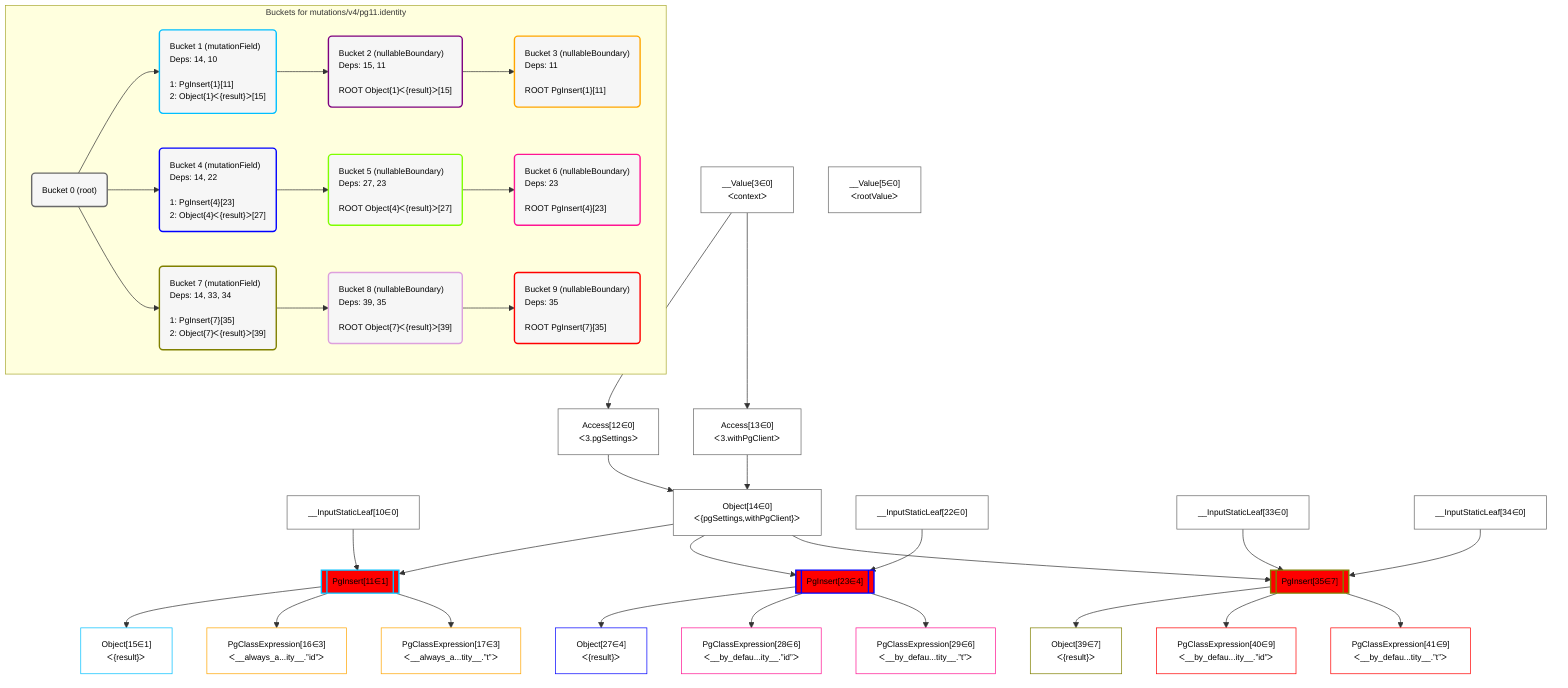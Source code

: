 %%{init: {'themeVariables': { 'fontSize': '12px'}}}%%
graph TD
    classDef path fill:#eee,stroke:#000,color:#000
    classDef plan fill:#fff,stroke-width:1px,color:#000
    classDef itemplan fill:#fff,stroke-width:2px,color:#000
    classDef sideeffectplan fill:#f00,stroke-width:2px,color:#000
    classDef bucket fill:#f6f6f6,color:#000,stroke-width:2px,text-align:left


    %% define steps
    __Value3["__Value[3∈0]<br />ᐸcontextᐳ"]:::plan
    __Value5["__Value[5∈0]<br />ᐸrootValueᐳ"]:::plan
    __InputStaticLeaf10["__InputStaticLeaf[10∈0]"]:::plan
    Access12["Access[12∈0]<br />ᐸ3.pgSettingsᐳ"]:::plan
    Access13["Access[13∈0]<br />ᐸ3.withPgClientᐳ"]:::plan
    Object14["Object[14∈0]<br />ᐸ{pgSettings,withPgClient}ᐳ"]:::plan
    PgInsert11[["PgInsert[11∈1]"]]:::sideeffectplan
    Object15["Object[15∈1]<br />ᐸ{result}ᐳ"]:::plan
    PgClassExpression16["PgClassExpression[16∈3]<br />ᐸ__always_a...ity__.”id”ᐳ"]:::plan
    PgClassExpression17["PgClassExpression[17∈3]<br />ᐸ__always_a...tity__.”t”ᐳ"]:::plan
    __InputStaticLeaf22["__InputStaticLeaf[22∈0]"]:::plan
    PgInsert23[["PgInsert[23∈4]"]]:::sideeffectplan
    Object27["Object[27∈4]<br />ᐸ{result}ᐳ"]:::plan
    PgClassExpression28["PgClassExpression[28∈6]<br />ᐸ__by_defau...ity__.”id”ᐳ"]:::plan
    PgClassExpression29["PgClassExpression[29∈6]<br />ᐸ__by_defau...tity__.”t”ᐳ"]:::plan
    __InputStaticLeaf33["__InputStaticLeaf[33∈0]"]:::plan
    __InputStaticLeaf34["__InputStaticLeaf[34∈0]"]:::plan
    PgInsert35[["PgInsert[35∈7]"]]:::sideeffectplan
    Object39["Object[39∈7]<br />ᐸ{result}ᐳ"]:::plan
    PgClassExpression40["PgClassExpression[40∈9]<br />ᐸ__by_defau...ity__.”id”ᐳ"]:::plan
    PgClassExpression41["PgClassExpression[41∈9]<br />ᐸ__by_defau...tity__.”t”ᐳ"]:::plan

    %% plan dependencies
    __Value3 --> Access12
    __Value3 --> Access13
    Access12 & Access13 --> Object14
    Object14 & __InputStaticLeaf10 --> PgInsert11
    PgInsert11 --> Object15
    PgInsert11 --> PgClassExpression16
    PgInsert11 --> PgClassExpression17
    Object14 & __InputStaticLeaf22 --> PgInsert23
    PgInsert23 --> Object27
    PgInsert23 --> PgClassExpression28
    PgInsert23 --> PgClassExpression29
    Object14 & __InputStaticLeaf33 & __InputStaticLeaf34 --> PgInsert35
    PgInsert35 --> Object39
    PgInsert35 --> PgClassExpression40
    PgInsert35 --> PgClassExpression41

    subgraph "Buckets for mutations/v4/pg11.identity"
    Bucket0("Bucket 0 (root)"):::bucket
    classDef bucket0 stroke:#696969
    class Bucket0,__Value3,__Value5,__InputStaticLeaf10,Access12,Access13,Object14,__InputStaticLeaf22,__InputStaticLeaf33,__InputStaticLeaf34 bucket0
    Bucket1("Bucket 1 (mutationField)<br />Deps: 14, 10<br /><br />1: PgInsert{1}[11]<br />2: Object{1}ᐸ{result}ᐳ[15]"):::bucket
    classDef bucket1 stroke:#00bfff
    class Bucket1,PgInsert11,Object15 bucket1
    Bucket2("Bucket 2 (nullableBoundary)<br />Deps: 15, 11<br /><br />ROOT Object{1}ᐸ{result}ᐳ[15]"):::bucket
    classDef bucket2 stroke:#7f007f
    class Bucket2 bucket2
    Bucket3("Bucket 3 (nullableBoundary)<br />Deps: 11<br /><br />ROOT PgInsert{1}[11]"):::bucket
    classDef bucket3 stroke:#ffa500
    class Bucket3,PgClassExpression16,PgClassExpression17 bucket3
    Bucket4("Bucket 4 (mutationField)<br />Deps: 14, 22<br /><br />1: PgInsert{4}[23]<br />2: Object{4}ᐸ{result}ᐳ[27]"):::bucket
    classDef bucket4 stroke:#0000ff
    class Bucket4,PgInsert23,Object27 bucket4
    Bucket5("Bucket 5 (nullableBoundary)<br />Deps: 27, 23<br /><br />ROOT Object{4}ᐸ{result}ᐳ[27]"):::bucket
    classDef bucket5 stroke:#7fff00
    class Bucket5 bucket5
    Bucket6("Bucket 6 (nullableBoundary)<br />Deps: 23<br /><br />ROOT PgInsert{4}[23]"):::bucket
    classDef bucket6 stroke:#ff1493
    class Bucket6,PgClassExpression28,PgClassExpression29 bucket6
    Bucket7("Bucket 7 (mutationField)<br />Deps: 14, 33, 34<br /><br />1: PgInsert{7}[35]<br />2: Object{7}ᐸ{result}ᐳ[39]"):::bucket
    classDef bucket7 stroke:#808000
    class Bucket7,PgInsert35,Object39 bucket7
    Bucket8("Bucket 8 (nullableBoundary)<br />Deps: 39, 35<br /><br />ROOT Object{7}ᐸ{result}ᐳ[39]"):::bucket
    classDef bucket8 stroke:#dda0dd
    class Bucket8 bucket8
    Bucket9("Bucket 9 (nullableBoundary)<br />Deps: 35<br /><br />ROOT PgInsert{7}[35]"):::bucket
    classDef bucket9 stroke:#ff0000
    class Bucket9,PgClassExpression40,PgClassExpression41 bucket9
    Bucket0 --> Bucket1 & Bucket4 & Bucket7
    Bucket1 --> Bucket2
    Bucket2 --> Bucket3
    Bucket4 --> Bucket5
    Bucket5 --> Bucket6
    Bucket7 --> Bucket8
    Bucket8 --> Bucket9
    end